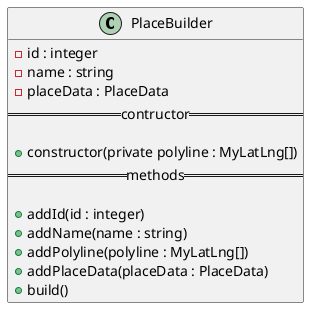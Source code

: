 @startuml PlaceBuilder Diagram
class PlaceBuilder {
  - id : integer
  - name : string
  - placeData : PlaceData
  == contructor ==

  + constructor(private polyline : MyLatLng[])
  == methods ==

  + addId(id : integer)
  + addName(name : string)
  + addPolyline(polyline : MyLatLng[])
  + addPlaceData(placeData : PlaceData)
  + build()
}
@enduml
